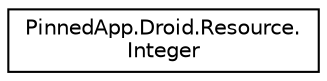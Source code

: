 digraph "Graphical Class Hierarchy"
{
  edge [fontname="Helvetica",fontsize="10",labelfontname="Helvetica",labelfontsize="10"];
  node [fontname="Helvetica",fontsize="10",shape=record];
  rankdir="LR";
  Node0 [label="PinnedApp.Droid.Resource.\lInteger",height=0.2,width=0.4,color="black", fillcolor="white", style="filled",URL="$class_pinned_app_1_1_droid_1_1_resource_1_1_integer.html"];
}
